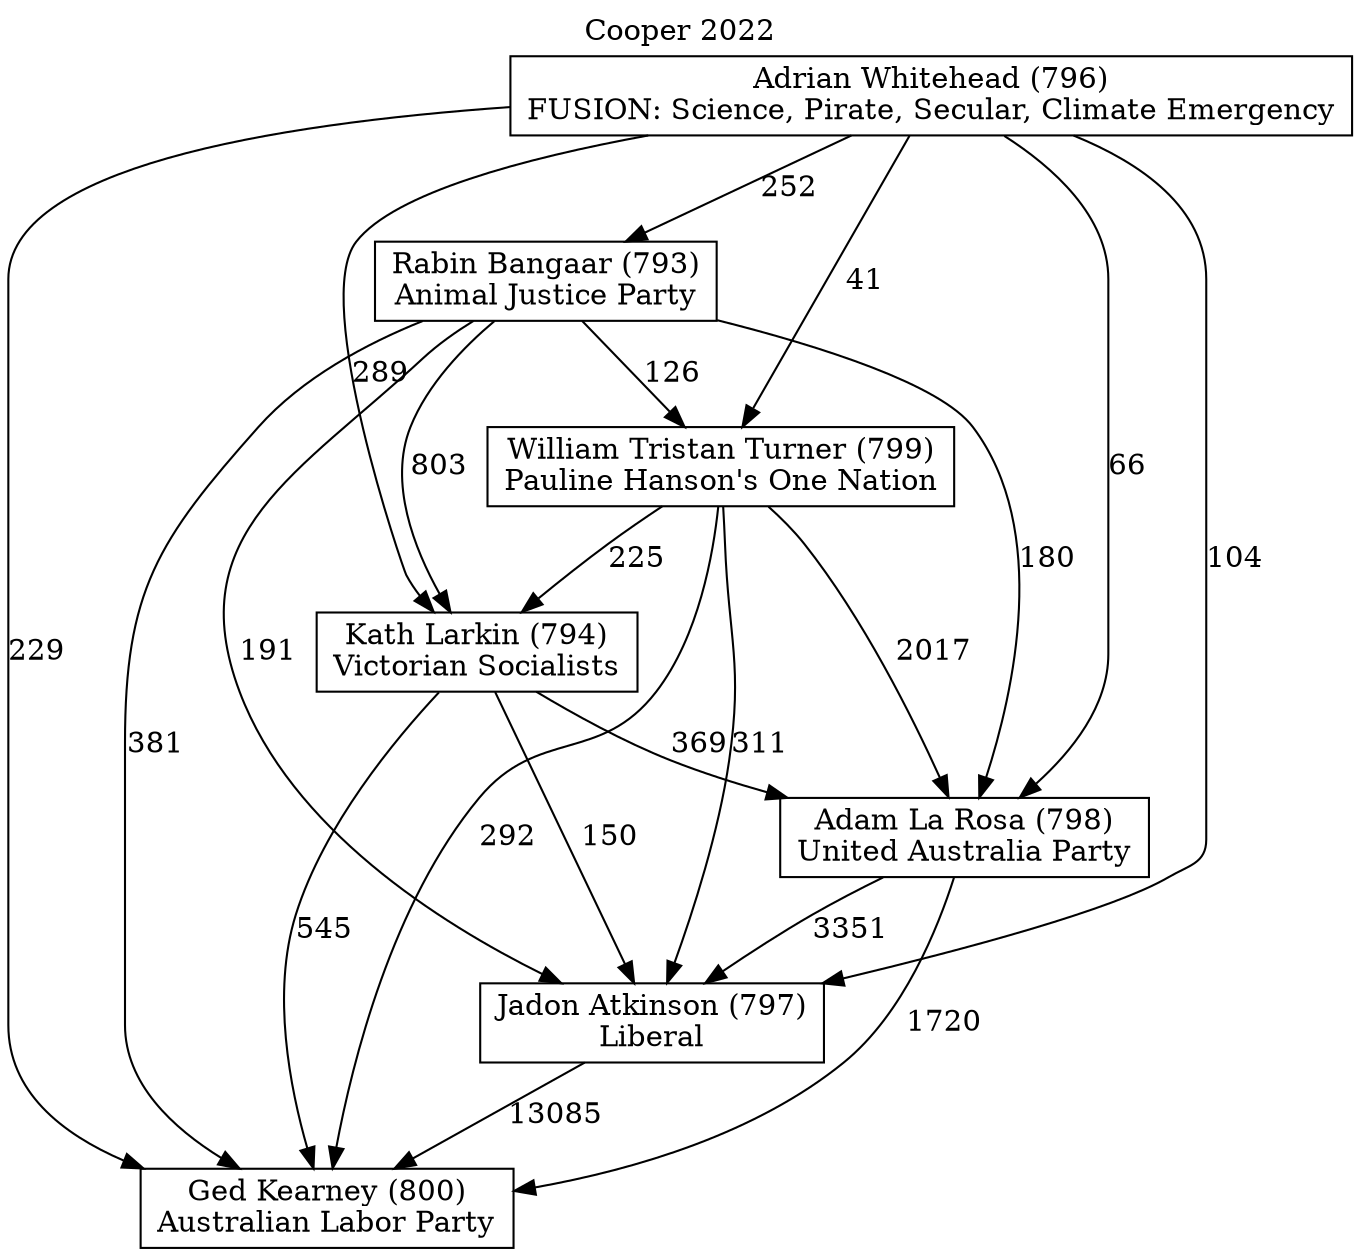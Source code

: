 // House preference flow
digraph "Ged Kearney (800)_Cooper_2022" {
	graph [label="Cooper 2022" labelloc=t mclimit=10]
	node [shape=box]
	"William Tristan Turner (799)" [label="William Tristan Turner (799)
Pauline Hanson's One Nation"]
	"Ged Kearney (800)" [label="Ged Kearney (800)
Australian Labor Party"]
	"Adrian Whitehead (796)" [label="Adrian Whitehead (796)
FUSION: Science, Pirate, Secular, Climate Emergency"]
	"Rabin Bangaar (793)" [label="Rabin Bangaar (793)
Animal Justice Party"]
	"Jadon Atkinson (797)" [label="Jadon Atkinson (797)
Liberal"]
	"Kath Larkin (794)" [label="Kath Larkin (794)
Victorian Socialists"]
	"Adam La Rosa (798)" [label="Adam La Rosa (798)
United Australia Party"]
	"Adrian Whitehead (796)" -> "Rabin Bangaar (793)" [label=252]
	"Rabin Bangaar (793)" -> "Adam La Rosa (798)" [label=180]
	"Kath Larkin (794)" -> "Ged Kearney (800)" [label=545]
	"Rabin Bangaar (793)" -> "Ged Kearney (800)" [label=381]
	"Adam La Rosa (798)" -> "Ged Kearney (800)" [label=1720]
	"Adrian Whitehead (796)" -> "Jadon Atkinson (797)" [label=104]
	"Adam La Rosa (798)" -> "Jadon Atkinson (797)" [label=3351]
	"Kath Larkin (794)" -> "Jadon Atkinson (797)" [label=150]
	"Rabin Bangaar (793)" -> "William Tristan Turner (799)" [label=126]
	"William Tristan Turner (799)" -> "Kath Larkin (794)" [label=225]
	"Adrian Whitehead (796)" -> "William Tristan Turner (799)" [label=41]
	"William Tristan Turner (799)" -> "Ged Kearney (800)" [label=292]
	"Rabin Bangaar (793)" -> "Jadon Atkinson (797)" [label=191]
	"William Tristan Turner (799)" -> "Jadon Atkinson (797)" [label=311]
	"Rabin Bangaar (793)" -> "Kath Larkin (794)" [label=803]
	"Adrian Whitehead (796)" -> "Adam La Rosa (798)" [label=66]
	"Adrian Whitehead (796)" -> "Ged Kearney (800)" [label=229]
	"William Tristan Turner (799)" -> "Adam La Rosa (798)" [label=2017]
	"Jadon Atkinson (797)" -> "Ged Kearney (800)" [label=13085]
	"Adrian Whitehead (796)" -> "Kath Larkin (794)" [label=289]
	"Kath Larkin (794)" -> "Adam La Rosa (798)" [label=369]
}
